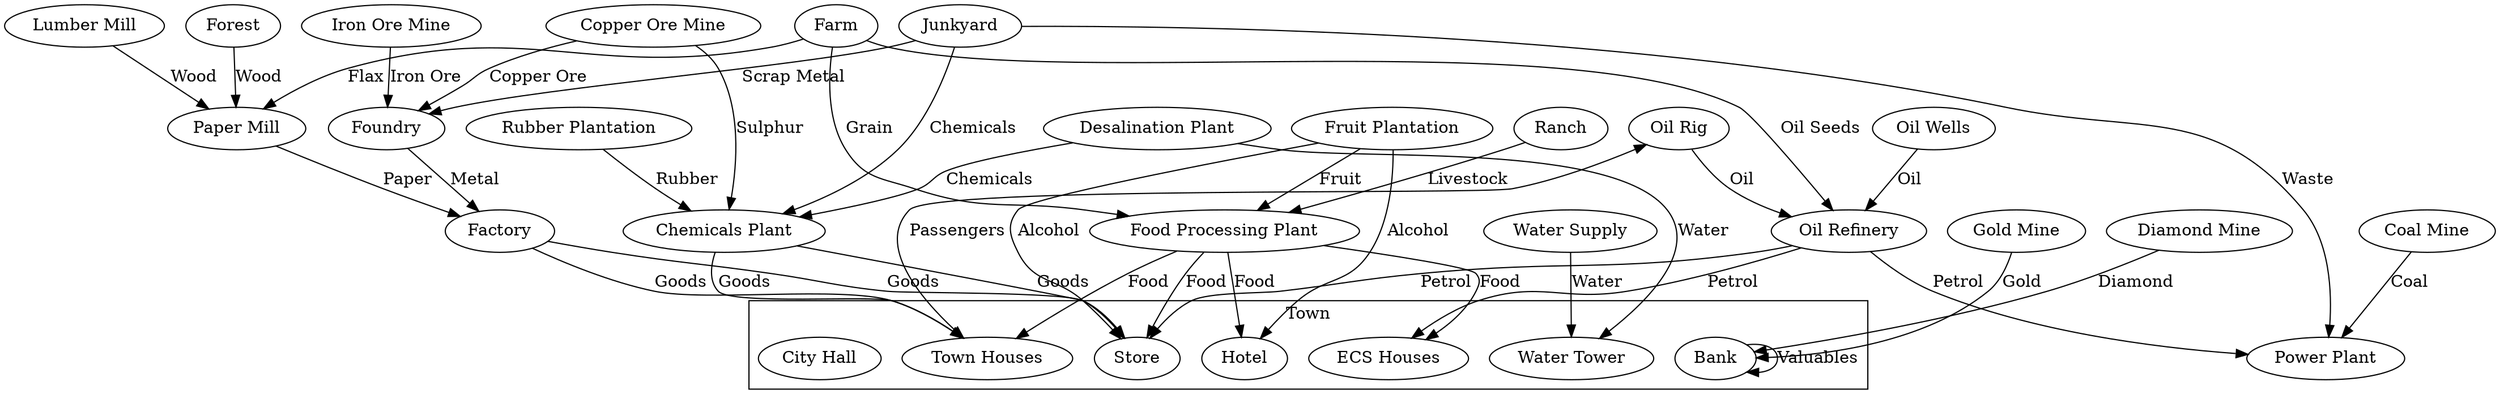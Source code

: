 strict digraph {
    compound=true
    subgraph cluster_city {
        label = "Town"
        Hotel
        "ECS Houses"
        "Town Houses" [ shape=ellipse]
        "Store"
        "Bank"
        "Water Tower"
        "City Hall"
    }
    "Coal Mine" [ shape=ellipse]
    "Power Plant" [ shape=ellipse]
    "Coal Mine" -> "Power Plant" [ label = "Coal"]
    "Oil Wells" [ shape=ellipse]
    "Oil Rig" [ shape=ellipse]
    "Oil Refinery" [ shape=ellipse]
    "Oil Wells" -> "Oil Refinery" [label = Oil]
    "Oil Rig" -> "Oil Refinery" [label = Oil]
    "Farm" [ shape=ellipse]
    "Factory"
    "Forest"
    "Lumber Mill"
    "Iron Ore Mine"
    "Foundry"
    "Paper Mill"
    "Iron Ore Mine" -> "Foundry" [label = "Iron Ore"]
    "Lumber Mill" -> "Paper Mill" [label = "Wood"]
    Forest -> "Paper Mill" [label = "Wood"]
    "Paper Mill" -> Factory  [label = "Paper"]
    Farm -> "Paper Mill"  [label = "Flax"]
    "Foundry" -> Factory [label = "Metal"]
    Factory -> "Town Houses"  [label = "Goods"]
    "Food Processing Plant"
    Farm -> "Food Processing Plant"  [label = "Grain"]
    "Food Processing Plant" -> "Town Houses" [label = "Food"]
    "Copper Ore Mine"
    "Copper Ore Mine" -> "Foundry" [label = "Copper Ore"]
    "Fruit Plantation"
    "Oil Refinery" -> "Store" [label = "Petrol"]
    "Fruit Plantation" "Oil Refinery"
    "Fruit Plantation" -> "Food Processing Plant" [label = "Fruit"]
    "Food Processing Plant" -> "ECS Houses"  [label = "Food"]
    "Oil Refinery" -> "ECS Houses" [label = "Petrol"]
    "Food Processing Plant" -> Hotel [label = "Food"]
    "Rubber Plantation"
    "Rubber Plantation" Factory
    "Ranch"
    Ranch -> "Food Processing Plant" [label="Livestock"]
    "Oil Rig" -> "Town Houses"[label="Passengers", dir=both]
    "Water Supply"
    "Water Supply" -> "Water Tower" [label="Water"]
    "Desalination Plant"
    "Desalination Plant" -> "Water Tower" [label="Water"]
    "Gold Mine"
    "Diamond Mine"
    Bank -> Bank[label="Valuables"]
    "Food Processing Plant" -> "Store" [label="Food"]
    "Junkyard" -> "Foundry" [label="Scrap Metal"]
    "Fruit Plantation" -> "Store" [label="Alcohol"]
    "Fruit Plantation" -> Hotel [label="Alcohol"]
    "Oil Refinery" -> "Power Plant" [label="Petrol"]
    "Junkyard"
    "Desalination Plant" "Oil Refinery"
    "Junkyard" -> "Power Plant"[label="Waste"]
    Factory -> "Store"[label="Goods"]
    "Junkyard" "Oil Refinery"
    Bank
    "Gold Mine" -> Bank[label="Gold"]
    "Diamond Mine" -> Bank[label="Diamond"]
    "Chemicals Plant"
    "Rubber Plantation" -> "Chemicals Plant"[label="Rubber"]
    "Chemicals Plant" -> "Town Houses" [label="Goods"]
    "Chemicals Plant" -> "Store" [label="Goods"]
    "Copper Ore Mine" -> "Chemicals Plant"[label="Sulphur"]
    "Desalination Plant" -> "Chemicals Plant" [label="Chemicals"]
    Junkyard -> "Chemicals Plant" [label="Chemicals"]
    Farm -> "Oil Refinery" [label="Oil Seeds"]
}